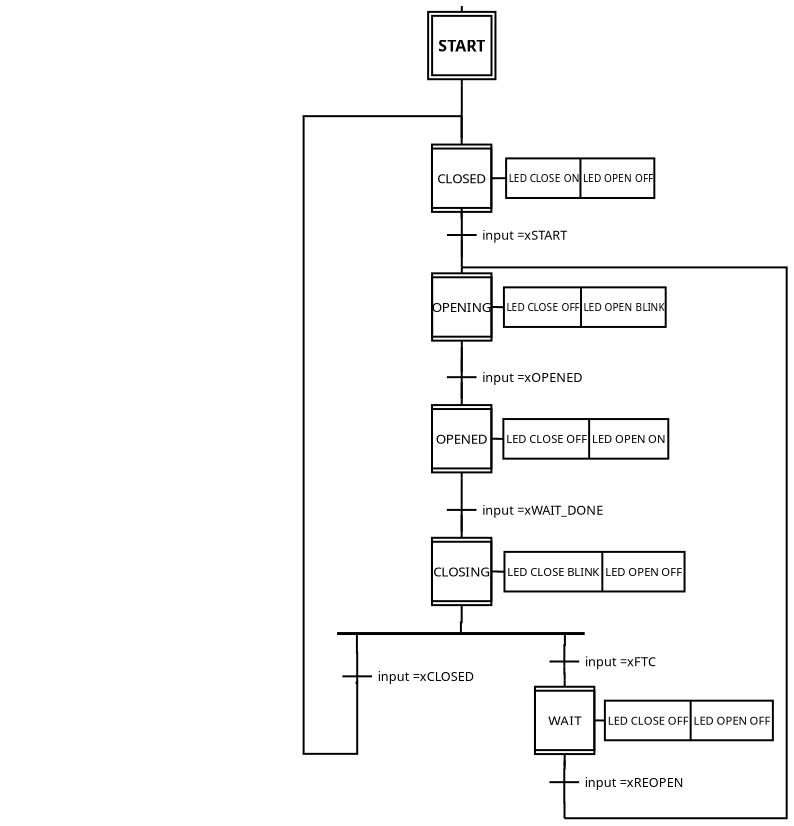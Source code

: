 <?xml version="1.0" encoding="UTF-8"?>
<dia:diagram xmlns:dia="http://www.lysator.liu.se/~alla/dia/">
  <dia:layer name="Background" visible="true" active="true">
    <dia:object type="GRAFCET - Step" version="0" id="O0">
      <dia:attribute name="obj_pos">
        <dia:point val="2.973,-4.027"/>
      </dia:attribute>
      <dia:attribute name="obj_bb">
        <dia:rectangle val="2.723,-4.277;7.223,0.223"/>
      </dia:attribute>
      <dia:attribute name="meta">
        <dia:composite type="dict"/>
      </dia:attribute>
      <dia:attribute name="elem_corner">
        <dia:point val="2.973,-4.027"/>
      </dia:attribute>
      <dia:attribute name="elem_width">
        <dia:real val="4"/>
      </dia:attribute>
      <dia:attribute name="elem_height">
        <dia:real val="4"/>
      </dia:attribute>
      <dia:attribute name="id">
        <dia:string>#START#</dia:string>
      </dia:attribute>
      <dia:attribute name="type">
        <dia:enum val="1"/>
      </dia:attribute>
      <dia:attribute name="active">
        <dia:boolean val="false"/>
      </dia:attribute>
      <dia:attribute name="font">
        <dia:font family="sans" style="80" name="Helvetica-Bold"/>
      </dia:attribute>
      <dia:attribute name="font_size">
        <dia:real val="1"/>
      </dia:attribute>
      <dia:attribute name="font_color">
        <dia:color val="#000000"/>
      </dia:attribute>
      <dia:attribute name="north_pos">
        <dia:point val="4.973,-4.027"/>
      </dia:attribute>
      <dia:attribute name="south_pos">
        <dia:point val="4.965,-0.027"/>
      </dia:attribute>
      <dia:connections>
        <dia:connection handle="8" to="O0" connection="0"/>
      </dia:connections>
    </dia:object>
    <dia:object type="GRAFCET - Step" version="0" id="O1">
      <dia:attribute name="obj_pos">
        <dia:point val="2.966,2.674"/>
      </dia:attribute>
      <dia:attribute name="obj_bb">
        <dia:rectangle val="2.916,-0.027;6.866,6.674"/>
      </dia:attribute>
      <dia:attribute name="meta">
        <dia:composite type="dict"/>
      </dia:attribute>
      <dia:attribute name="elem_corner">
        <dia:point val="2.966,2.674"/>
      </dia:attribute>
      <dia:attribute name="elem_width">
        <dia:real val="3.85"/>
      </dia:attribute>
      <dia:attribute name="elem_height">
        <dia:real val="3.9"/>
      </dia:attribute>
      <dia:attribute name="id">
        <dia:string>#CLOSED#</dia:string>
      </dia:attribute>
      <dia:attribute name="type">
        <dia:enum val="4"/>
      </dia:attribute>
      <dia:attribute name="active">
        <dia:boolean val="false"/>
      </dia:attribute>
      <dia:attribute name="font">
        <dia:font family="sans" style="0" name="Helvetica"/>
      </dia:attribute>
      <dia:attribute name="font_size">
        <dia:real val="0.847"/>
      </dia:attribute>
      <dia:attribute name="font_color">
        <dia:color val="#000000"/>
      </dia:attribute>
      <dia:attribute name="north_pos">
        <dia:point val="4.973,-0.027"/>
      </dia:attribute>
      <dia:attribute name="south_pos">
        <dia:point val="4.966,6.674"/>
      </dia:attribute>
      <dia:connections>
        <dia:connection handle="8" to="O0" connection="1"/>
        <dia:connection handle="9" to="O1" connection="1"/>
      </dia:connections>
    </dia:object>
    <dia:object type="GRAFCET - Transition" version="0" id="O2">
      <dia:attribute name="obj_pos">
        <dia:point val="3.973,6.542"/>
      </dia:attribute>
      <dia:attribute name="obj_bb">
        <dia:rectangle val="3.923,6.148;10.395,8.651"/>
      </dia:attribute>
      <dia:attribute name="meta">
        <dia:composite type="dict"/>
      </dia:attribute>
      <dia:attribute name="elem_corner">
        <dia:point val="3.973,6.542"/>
      </dia:attribute>
      <dia:attribute name="elem_width">
        <dia:real val="2"/>
      </dia:attribute>
      <dia:attribute name="elem_height">
        <dia:real val="2"/>
      </dia:attribute>
      <dia:attribute name="receptivity">
        <dia:string>#input =xSTART#</dia:string>
      </dia:attribute>
      <dia:attribute name="rcep_font">
        <dia:font family="sans" style="0" name="Helvetica"/>
      </dia:attribute>
      <dia:attribute name="rcep_fontheight">
        <dia:real val="0.8"/>
      </dia:attribute>
      <dia:attribute name="rcep_color">
        <dia:color val="#000000"/>
      </dia:attribute>
      <dia:attribute name="north_pos">
        <dia:point val="4.966,6.148"/>
      </dia:attribute>
      <dia:attribute name="south_pos">
        <dia:point val="4.973,8.651"/>
      </dia:attribute>
    </dia:object>
    <dia:object type="GRAFCET - Step" version="0" id="O3">
      <dia:attribute name="obj_pos">
        <dia:point val="2.973,9.177"/>
      </dia:attribute>
      <dia:attribute name="obj_bb">
        <dia:rectangle val="2.923,7.792;7.023,14.472"/>
      </dia:attribute>
      <dia:attribute name="meta">
        <dia:composite type="dict"/>
      </dia:attribute>
      <dia:attribute name="elem_corner">
        <dia:point val="2.973,9.177"/>
      </dia:attribute>
      <dia:attribute name="elem_width">
        <dia:real val="4"/>
      </dia:attribute>
      <dia:attribute name="elem_height">
        <dia:real val="4"/>
      </dia:attribute>
      <dia:attribute name="id">
        <dia:string>#OPENING#</dia:string>
      </dia:attribute>
      <dia:attribute name="type">
        <dia:enum val="4"/>
      </dia:attribute>
      <dia:attribute name="active">
        <dia:boolean val="false"/>
      </dia:attribute>
      <dia:attribute name="font">
        <dia:font family="sans" style="0" name="Helvetica"/>
      </dia:attribute>
      <dia:attribute name="font_size">
        <dia:real val="0.847"/>
      </dia:attribute>
      <dia:attribute name="font_color">
        <dia:color val="#000000"/>
      </dia:attribute>
      <dia:attribute name="north_pos">
        <dia:point val="4.973,7.792"/>
      </dia:attribute>
      <dia:attribute name="south_pos">
        <dia:point val="4.968,14.472"/>
      </dia:attribute>
      <dia:connections>
        <dia:connection handle="8" to="O2" connection="1"/>
        <dia:connection handle="9" to="O11" connection="0"/>
      </dia:connections>
    </dia:object>
    <dia:object type="GRAFCET - Arc" version="0" id="O4">
      <dia:attribute name="obj_pos">
        <dia:point val="-0.31,30.081"/>
      </dia:attribute>
      <dia:attribute name="obj_bb">
        <dia:rectangle val="-3.067,1.49;5.016,33.795"/>
      </dia:attribute>
      <dia:attribute name="meta">
        <dia:composite type="dict"/>
      </dia:attribute>
      <dia:attribute name="orth_points">
        <dia:point val="-0.31,30.081"/>
        <dia:point val="-0.31,33.745"/>
        <dia:point val="-3.017,33.745"/>
        <dia:point val="-3.017,1.54"/>
        <dia:point val="4.966,1.54"/>
        <dia:point val="4.966,2.674"/>
      </dia:attribute>
      <dia:attribute name="orth_orient">
        <dia:enum val="1"/>
        <dia:enum val="0"/>
        <dia:enum val="1"/>
        <dia:enum val="0"/>
        <dia:enum val="1"/>
      </dia:attribute>
      <dia:attribute name="orth_autoroute">
        <dia:boolean val="false"/>
      </dia:attribute>
      <dia:attribute name="uparrow">
        <dia:boolean val="false"/>
      </dia:attribute>
      <dia:connections>
        <dia:connection handle="0" to="O17" connection="1"/>
        <dia:connection handle="1" to="O1" connection="0"/>
      </dia:connections>
    </dia:object>
    <dia:object type="GRAFCET - Vergent" version="0" id="O5">
      <dia:attribute name="obj_pos">
        <dia:point val="-1.325,27.669"/>
      </dia:attribute>
      <dia:attribute name="obj_bb">
        <dia:rectangle val="-1.4,27.594;11.255,27.744"/>
      </dia:attribute>
      <dia:attribute name="meta">
        <dia:composite type="dict"/>
      </dia:attribute>
      <dia:attribute name="conn_endpoints">
        <dia:point val="-1.325,27.669"/>
        <dia:point val="11.18,27.669"/>
      </dia:attribute>
      <dia:attribute name="cpl_north">
        <dia:int val="1"/>
      </dia:attribute>
      <dia:attribute name="cpl_south">
        <dia:int val="1"/>
      </dia:attribute>
      <dia:attribute name="vtype">
        <dia:enum val="0"/>
      </dia:attribute>
    </dia:object>
    <dia:object type="GRAFCET - Condition" version="0" id="O6">
      <dia:attribute name="obj_pos">
        <dia:point val="17.35,7.45"/>
      </dia:attribute>
      <dia:attribute name="obj_bb">
        <dia:rectangle val="17.35,7.45;17.517,8.25"/>
      </dia:attribute>
      <dia:attribute name="meta">
        <dia:composite type="dict"/>
      </dia:attribute>
      <dia:attribute name="conn_endpoints">
        <dia:point val="17.35,7.45"/>
        <dia:point val="17.35,7.45"/>
      </dia:attribute>
      <dia:attribute name="condition">
        <dia:string>##</dia:string>
      </dia:attribute>
      <dia:attribute name="cond_font">
        <dia:font family="sans" style="0" name="Helvetica"/>
      </dia:attribute>
      <dia:attribute name="cond_fontheight">
        <dia:real val="0.8"/>
      </dia:attribute>
      <dia:attribute name="cond_color">
        <dia:color val="#000000"/>
      </dia:attribute>
    </dia:object>
    <dia:object type="GRAFCET - Condition" version="0" id="O7">
      <dia:attribute name="obj_pos">
        <dia:point val="-16.65,6.25"/>
      </dia:attribute>
      <dia:attribute name="obj_bb">
        <dia:rectangle val="-16.65,6.25;-16.483,7.05"/>
      </dia:attribute>
      <dia:attribute name="meta">
        <dia:composite type="dict"/>
      </dia:attribute>
      <dia:attribute name="conn_endpoints">
        <dia:point val="-16.65,6.25"/>
        <dia:point val="-16.65,6.25"/>
      </dia:attribute>
      <dia:attribute name="condition">
        <dia:string>##</dia:string>
      </dia:attribute>
      <dia:attribute name="cond_font">
        <dia:font family="sans" style="0" name="Helvetica"/>
      </dia:attribute>
      <dia:attribute name="cond_fontheight">
        <dia:real val="0.8"/>
      </dia:attribute>
      <dia:attribute name="cond_color">
        <dia:color val="#000000"/>
      </dia:attribute>
    </dia:object>
    <dia:object type="GRAFCET - Condition" version="0" id="O8">
      <dia:attribute name="obj_pos">
        <dia:point val="-18.3,-3"/>
      </dia:attribute>
      <dia:attribute name="obj_bb">
        <dia:rectangle val="-18.3,-3;-18.133,-2.2"/>
      </dia:attribute>
      <dia:attribute name="meta">
        <dia:composite type="dict"/>
      </dia:attribute>
      <dia:attribute name="conn_endpoints">
        <dia:point val="-18.3,-3"/>
        <dia:point val="-18.3,-3"/>
      </dia:attribute>
      <dia:attribute name="condition">
        <dia:string>##</dia:string>
      </dia:attribute>
      <dia:attribute name="cond_font">
        <dia:font family="sans" style="0" name="Helvetica"/>
      </dia:attribute>
      <dia:attribute name="cond_fontheight">
        <dia:real val="0.8"/>
      </dia:attribute>
      <dia:attribute name="cond_color">
        <dia:color val="#000000"/>
      </dia:attribute>
    </dia:object>
    <dia:object type="GRAFCET - Condition" version="0" id="O9">
      <dia:attribute name="obj_pos">
        <dia:point val="17.7,5.8"/>
      </dia:attribute>
      <dia:attribute name="obj_bb">
        <dia:rectangle val="17.7,5.8;17.867,6.6"/>
      </dia:attribute>
      <dia:attribute name="meta">
        <dia:composite type="dict"/>
      </dia:attribute>
      <dia:attribute name="conn_endpoints">
        <dia:point val="17.7,5.8"/>
        <dia:point val="17.7,5.8"/>
      </dia:attribute>
      <dia:attribute name="condition">
        <dia:string>##</dia:string>
      </dia:attribute>
      <dia:attribute name="cond_font">
        <dia:font family="sans" style="0" name="Helvetica"/>
      </dia:attribute>
      <dia:attribute name="cond_fontheight">
        <dia:real val="0.8"/>
      </dia:attribute>
      <dia:attribute name="cond_color">
        <dia:color val="#000000"/>
      </dia:attribute>
    </dia:object>
    <dia:object type="GRAFCET - Action" version="0" id="O10">
      <dia:attribute name="obj_pos">
        <dia:point val="6.466,4.674"/>
      </dia:attribute>
      <dia:attribute name="obj_bb">
        <dia:rectangle val="6.416,3.622;14.626,5.912"/>
      </dia:attribute>
      <dia:attribute name="meta">
        <dia:composite type="dict"/>
      </dia:attribute>
      <dia:attribute name="conn_endpoints">
        <dia:point val="6.466,4.674"/>
        <dia:point val="7.211,4.672"/>
      </dia:attribute>
      <dia:attribute name="text">
        <dia:composite type="text">
          <dia:attribute name="string">
            <dia:string>#LED CLOSE ON
LED OPEN OFF#</dia:string>
          </dia:attribute>
          <dia:attribute name="font">
            <dia:font family="sans" style="0" name="Helvetica"/>
          </dia:attribute>
          <dia:attribute name="height">
            <dia:real val="0.635"/>
          </dia:attribute>
          <dia:attribute name="pos">
            <dia:point val="7.338,4.862"/>
          </dia:attribute>
          <dia:attribute name="color">
            <dia:color val="#000000"/>
          </dia:attribute>
          <dia:attribute name="alignment">
            <dia:enum val="0"/>
          </dia:attribute>
        </dia:composite>
      </dia:attribute>
      <dia:attribute name="macro_call">
        <dia:boolean val="false"/>
      </dia:attribute>
      <dia:connections>
        <dia:connection handle="0" to="O1" connection="2"/>
      </dia:connections>
    </dia:object>
    <dia:object type="GRAFCET - Transition" version="0" id="O11">
      <dia:attribute name="obj_pos">
        <dia:point val="3.968,13.722"/>
      </dia:attribute>
      <dia:attribute name="obj_bb">
        <dia:rectangle val="3.918,13.178;10.888,15.831"/>
      </dia:attribute>
      <dia:attribute name="meta">
        <dia:composite type="dict"/>
      </dia:attribute>
      <dia:attribute name="elem_corner">
        <dia:point val="3.968,13.722"/>
      </dia:attribute>
      <dia:attribute name="elem_width">
        <dia:real val="2"/>
      </dia:attribute>
      <dia:attribute name="elem_height">
        <dia:real val="2"/>
      </dia:attribute>
      <dia:attribute name="receptivity">
        <dia:string>#input =xOPENED#</dia:string>
      </dia:attribute>
      <dia:attribute name="rcep_font">
        <dia:font family="sans" style="0" name="Helvetica"/>
      </dia:attribute>
      <dia:attribute name="rcep_fontheight">
        <dia:real val="0.8"/>
      </dia:attribute>
      <dia:attribute name="rcep_color">
        <dia:color val="#000000"/>
      </dia:attribute>
      <dia:attribute name="north_pos">
        <dia:point val="4.973,13.178"/>
      </dia:attribute>
      <dia:attribute name="south_pos">
        <dia:point val="4.968,15.831"/>
      </dia:attribute>
      <dia:connections>
        <dia:connection handle="8" to="O3" connection="1"/>
        <dia:connection handle="9" to="O12" connection="0"/>
      </dia:connections>
    </dia:object>
    <dia:object type="GRAFCET - Step" version="0" id="O12">
      <dia:attribute name="obj_pos">
        <dia:point val="2.968,15.831"/>
      </dia:attribute>
      <dia:attribute name="obj_bb">
        <dia:rectangle val="2.918,14.972;7.018,19.881"/>
      </dia:attribute>
      <dia:attribute name="meta">
        <dia:composite type="dict"/>
      </dia:attribute>
      <dia:attribute name="elem_corner">
        <dia:point val="2.968,15.831"/>
      </dia:attribute>
      <dia:attribute name="elem_width">
        <dia:real val="4"/>
      </dia:attribute>
      <dia:attribute name="elem_height">
        <dia:real val="4"/>
      </dia:attribute>
      <dia:attribute name="id">
        <dia:string>#OPENED#</dia:string>
      </dia:attribute>
      <dia:attribute name="type">
        <dia:enum val="4"/>
      </dia:attribute>
      <dia:attribute name="active">
        <dia:boolean val="false"/>
      </dia:attribute>
      <dia:attribute name="font">
        <dia:font family="sans" style="0" name="Helvetica"/>
      </dia:attribute>
      <dia:attribute name="font_size">
        <dia:real val="0.847"/>
      </dia:attribute>
      <dia:attribute name="font_color">
        <dia:color val="#000000"/>
      </dia:attribute>
      <dia:attribute name="north_pos">
        <dia:point val="4.968,14.972"/>
      </dia:attribute>
      <dia:attribute name="south_pos">
        <dia:point val="4.968,19.831"/>
      </dia:attribute>
      <dia:connections>
        <dia:connection handle="8" to="O11" connection="1"/>
        <dia:connection handle="9" to="O12" connection="1"/>
      </dia:connections>
    </dia:object>
    <dia:object type="Standard - Text" version="1" id="O13">
      <dia:attribute name="obj_pos">
        <dia:point val="6.983,11.774"/>
      </dia:attribute>
      <dia:attribute name="obj_bb">
        <dia:rectangle val="6.983,11.133;6.983,11.906"/>
      </dia:attribute>
      <dia:attribute name="text">
        <dia:composite type="text">
          <dia:attribute name="string">
            <dia:string>##</dia:string>
          </dia:attribute>
          <dia:attribute name="font">
            <dia:font family="sans" style="0" name="Helvetica"/>
          </dia:attribute>
          <dia:attribute name="height">
            <dia:real val="0.8"/>
          </dia:attribute>
          <dia:attribute name="pos">
            <dia:point val="6.983,11.774"/>
          </dia:attribute>
          <dia:attribute name="color">
            <dia:color val="#000000"/>
          </dia:attribute>
          <dia:attribute name="alignment">
            <dia:enum val="0"/>
          </dia:attribute>
        </dia:composite>
      </dia:attribute>
      <dia:attribute name="valign">
        <dia:enum val="3"/>
      </dia:attribute>
    </dia:object>
    <dia:object type="GRAFCET - Action" version="0" id="O14">
      <dia:attribute name="obj_pos">
        <dia:point val="6.473,11.178"/>
      </dia:attribute>
      <dia:attribute name="obj_bb">
        <dia:rectangle val="6.422,10.135;15.195,12.426"/>
      </dia:attribute>
      <dia:attribute name="meta">
        <dia:composite type="dict"/>
      </dia:attribute>
      <dia:attribute name="conn_endpoints">
        <dia:point val="6.473,11.178"/>
        <dia:point val="7.1,11.185"/>
      </dia:attribute>
      <dia:attribute name="text">
        <dia:composite type="text">
          <dia:attribute name="string">
            <dia:string>#LED CLOSE OFF
LED OPEN BLINK#</dia:string>
          </dia:attribute>
          <dia:attribute name="font">
            <dia:font family="sans" style="0" name="Helvetica"/>
          </dia:attribute>
          <dia:attribute name="height">
            <dia:real val="0.635"/>
          </dia:attribute>
          <dia:attribute name="pos">
            <dia:point val="7.227,11.376"/>
          </dia:attribute>
          <dia:attribute name="color">
            <dia:color val="#000000"/>
          </dia:attribute>
          <dia:attribute name="alignment">
            <dia:enum val="0"/>
          </dia:attribute>
        </dia:composite>
      </dia:attribute>
      <dia:attribute name="macro_call">
        <dia:boolean val="false"/>
      </dia:attribute>
      <dia:connections>
        <dia:connection handle="0" to="O3" connection="2"/>
      </dia:connections>
    </dia:object>
    <dia:object type="GRAFCET - Transition" version="0" id="O15">
      <dia:attribute name="obj_pos">
        <dia:point val="3.966,20.425"/>
      </dia:attribute>
      <dia:attribute name="obj_bb">
        <dia:rectangle val="3.916,19.831;12.101,22.534"/>
      </dia:attribute>
      <dia:attribute name="meta">
        <dia:composite type="dict"/>
      </dia:attribute>
      <dia:attribute name="elem_corner">
        <dia:point val="3.966,20.425"/>
      </dia:attribute>
      <dia:attribute name="elem_width">
        <dia:real val="2"/>
      </dia:attribute>
      <dia:attribute name="elem_height">
        <dia:real val="2"/>
      </dia:attribute>
      <dia:attribute name="receptivity">
        <dia:string>#input =xWAIT_DONE#</dia:string>
      </dia:attribute>
      <dia:attribute name="rcep_font">
        <dia:font family="sans" style="0" name="Helvetica"/>
      </dia:attribute>
      <dia:attribute name="rcep_fontheight">
        <dia:real val="0.8"/>
      </dia:attribute>
      <dia:attribute name="rcep_color">
        <dia:color val="#000000"/>
      </dia:attribute>
      <dia:attribute name="north_pos">
        <dia:point val="4.968,19.831"/>
      </dia:attribute>
      <dia:attribute name="south_pos">
        <dia:point val="4.966,22.534"/>
      </dia:attribute>
      <dia:connections>
        <dia:connection handle="8" to="O12" connection="1"/>
        <dia:connection handle="9" to="O16" connection="0"/>
      </dia:connections>
    </dia:object>
    <dia:object type="GRAFCET - Step" version="0" id="O16">
      <dia:attribute name="obj_pos">
        <dia:point val="2.966,22.534"/>
      </dia:attribute>
      <dia:attribute name="obj_bb">
        <dia:rectangle val="2.916,21.675;7.016,27.669"/>
      </dia:attribute>
      <dia:attribute name="meta">
        <dia:composite type="dict"/>
      </dia:attribute>
      <dia:attribute name="elem_corner">
        <dia:point val="2.966,22.534"/>
      </dia:attribute>
      <dia:attribute name="elem_width">
        <dia:real val="4"/>
      </dia:attribute>
      <dia:attribute name="elem_height">
        <dia:real val="4"/>
      </dia:attribute>
      <dia:attribute name="id">
        <dia:string>#CLOSING#</dia:string>
      </dia:attribute>
      <dia:attribute name="type">
        <dia:enum val="4"/>
      </dia:attribute>
      <dia:attribute name="active">
        <dia:boolean val="false"/>
      </dia:attribute>
      <dia:attribute name="font">
        <dia:font family="sans" style="0" name="Helvetica"/>
      </dia:attribute>
      <dia:attribute name="font_size">
        <dia:real val="0.847"/>
      </dia:attribute>
      <dia:attribute name="font_color">
        <dia:color val="#000000"/>
      </dia:attribute>
      <dia:attribute name="north_pos">
        <dia:point val="4.966,21.675"/>
      </dia:attribute>
      <dia:attribute name="south_pos">
        <dia:point val="4.928,27.669"/>
      </dia:attribute>
      <dia:connections>
        <dia:connection handle="8" to="O15" connection="1"/>
        <dia:connection handle="9" to="O5" connection="4"/>
      </dia:connections>
    </dia:object>
    <dia:object type="GRAFCET - Transition" version="0" id="O17">
      <dia:attribute name="obj_pos">
        <dia:point val="-1.31,28.831"/>
      </dia:attribute>
      <dia:attribute name="obj_bb">
        <dia:rectangle val="-1.36,27.669;5.53,30.881"/>
      </dia:attribute>
      <dia:attribute name="meta">
        <dia:composite type="dict"/>
      </dia:attribute>
      <dia:attribute name="elem_corner">
        <dia:point val="-1.31,28.831"/>
      </dia:attribute>
      <dia:attribute name="elem_width">
        <dia:real val="2"/>
      </dia:attribute>
      <dia:attribute name="elem_height">
        <dia:real val="2"/>
      </dia:attribute>
      <dia:attribute name="receptivity">
        <dia:string>#input =xCLOSED#</dia:string>
      </dia:attribute>
      <dia:attribute name="rcep_font">
        <dia:font family="sans" style="0" name="Helvetica"/>
      </dia:attribute>
      <dia:attribute name="rcep_fontheight">
        <dia:real val="0.8"/>
      </dia:attribute>
      <dia:attribute name="rcep_color">
        <dia:color val="#000000"/>
      </dia:attribute>
      <dia:attribute name="north_pos">
        <dia:point val="-0.325,27.669"/>
      </dia:attribute>
      <dia:attribute name="south_pos">
        <dia:point val="-0.345,30.217"/>
      </dia:attribute>
      <dia:connections>
        <dia:connection handle="8" to="O5" connection="1"/>
      </dia:connections>
    </dia:object>
    <dia:object type="GRAFCET - Arc" version="0" id="O18">
      <dia:attribute name="obj_pos">
        <dia:point val="4.973,9.177"/>
      </dia:attribute>
      <dia:attribute name="obj_bb">
        <dia:rectangle val="4.923,8.827;21.73,37.349"/>
      </dia:attribute>
      <dia:attribute name="meta">
        <dia:composite type="dict"/>
      </dia:attribute>
      <dia:attribute name="orth_points">
        <dia:point val="4.973,9.177"/>
        <dia:point val="21.381,9.177"/>
        <dia:point val="21.381,36.998"/>
        <dia:point val="10.16,36.998"/>
      </dia:attribute>
      <dia:attribute name="orth_orient">
        <dia:enum val="0"/>
        <dia:enum val="1"/>
        <dia:enum val="0"/>
      </dia:attribute>
      <dia:attribute name="orth_autoroute">
        <dia:boolean val="false"/>
      </dia:attribute>
      <dia:attribute name="uparrow">
        <dia:boolean val="true"/>
      </dia:attribute>
      <dia:connections>
        <dia:connection handle="0" to="O3" connection="0"/>
      </dia:connections>
    </dia:object>
    <dia:object type="GRAFCET - Transition" version="0" id="O19">
      <dia:attribute name="obj_pos">
        <dia:point val="9.152,28.082"/>
      </dia:attribute>
      <dia:attribute name="obj_bb">
        <dia:rectangle val="9.102,27.669;14.78,30.132"/>
      </dia:attribute>
      <dia:attribute name="meta">
        <dia:composite type="dict"/>
      </dia:attribute>
      <dia:attribute name="elem_corner">
        <dia:point val="9.152,28.082"/>
      </dia:attribute>
      <dia:attribute name="elem_width">
        <dia:real val="2"/>
      </dia:attribute>
      <dia:attribute name="elem_height">
        <dia:real val="2"/>
      </dia:attribute>
      <dia:attribute name="receptivity">
        <dia:string>#input =xFTC#</dia:string>
      </dia:attribute>
      <dia:attribute name="rcep_font">
        <dia:font family="sans" style="0" name="Helvetica"/>
      </dia:attribute>
      <dia:attribute name="rcep_fontheight">
        <dia:real val="0.8"/>
      </dia:attribute>
      <dia:attribute name="rcep_color">
        <dia:color val="#000000"/>
      </dia:attribute>
      <dia:attribute name="north_pos">
        <dia:point val="10.18,27.669"/>
      </dia:attribute>
      <dia:attribute name="south_pos">
        <dia:point val="10.152,29.332"/>
      </dia:attribute>
      <dia:connections>
        <dia:connection handle="8" to="O5" connection="0"/>
      </dia:connections>
    </dia:object>
    <dia:object type="GRAFCET - Action" version="0" id="O20">
      <dia:attribute name="obj_pos">
        <dia:point val="6.468,17.831"/>
      </dia:attribute>
      <dia:attribute name="obj_bb">
        <dia:rectangle val="6.417,16.787;15.325,19.099"/>
      </dia:attribute>
      <dia:attribute name="meta">
        <dia:composite type="dict"/>
      </dia:attribute>
      <dia:attribute name="conn_endpoints">
        <dia:point val="6.468,17.831"/>
        <dia:point val="7.072,17.837"/>
      </dia:attribute>
      <dia:attribute name="text">
        <dia:composite type="text">
          <dia:attribute name="string">
            <dia:string>#LED CLOSE OFF
LED OPEN ON#</dia:string>
          </dia:attribute>
          <dia:attribute name="font">
            <dia:font family="sans" style="0" name="Helvetica"/>
          </dia:attribute>
          <dia:attribute name="height">
            <dia:real val="0.706"/>
          </dia:attribute>
          <dia:attribute name="pos">
            <dia:point val="7.213,18.049"/>
          </dia:attribute>
          <dia:attribute name="color">
            <dia:color val="#000000"/>
          </dia:attribute>
          <dia:attribute name="alignment">
            <dia:enum val="0"/>
          </dia:attribute>
        </dia:composite>
      </dia:attribute>
      <dia:attribute name="macro_call">
        <dia:boolean val="false"/>
      </dia:attribute>
      <dia:connections>
        <dia:connection handle="0" to="O12" connection="2"/>
      </dia:connections>
    </dia:object>
    <dia:object type="GRAFCET - Action" version="0" id="O21">
      <dia:attribute name="obj_pos">
        <dia:point val="6.466,24.534"/>
      </dia:attribute>
      <dia:attribute name="obj_bb">
        <dia:rectangle val="6.415,23.495;16.136,25.806"/>
      </dia:attribute>
      <dia:attribute name="meta">
        <dia:composite type="dict"/>
      </dia:attribute>
      <dia:attribute name="conn_endpoints">
        <dia:point val="6.466,24.534"/>
        <dia:point val="7.128,24.545"/>
      </dia:attribute>
      <dia:attribute name="text">
        <dia:composite type="text">
          <dia:attribute name="string">
            <dia:string>#LED CLOSE BLINK
LED OPEN OFF#</dia:string>
          </dia:attribute>
          <dia:attribute name="font">
            <dia:font family="sans" style="0" name="Helvetica"/>
          </dia:attribute>
          <dia:attribute name="height">
            <dia:real val="0.706"/>
          </dia:attribute>
          <dia:attribute name="pos">
            <dia:point val="7.269,24.756"/>
          </dia:attribute>
          <dia:attribute name="color">
            <dia:color val="#000000"/>
          </dia:attribute>
          <dia:attribute name="alignment">
            <dia:enum val="0"/>
          </dia:attribute>
        </dia:composite>
      </dia:attribute>
      <dia:attribute name="macro_call">
        <dia:boolean val="false"/>
      </dia:attribute>
      <dia:connections>
        <dia:connection handle="0" to="O16" connection="2"/>
      </dia:connections>
    </dia:object>
    <dia:object type="GRAFCET - Step" version="0" id="O22">
      <dia:attribute name="obj_pos">
        <dia:point val="8.168,30.057"/>
      </dia:attribute>
      <dia:attribute name="obj_bb">
        <dia:rectangle val="8.118,29.332;12.218,34.372"/>
      </dia:attribute>
      <dia:attribute name="meta">
        <dia:composite type="dict"/>
      </dia:attribute>
      <dia:attribute name="elem_corner">
        <dia:point val="8.168,30.057"/>
      </dia:attribute>
      <dia:attribute name="elem_width">
        <dia:real val="4"/>
      </dia:attribute>
      <dia:attribute name="elem_height">
        <dia:real val="4"/>
      </dia:attribute>
      <dia:attribute name="id">
        <dia:string>#WAIT#</dia:string>
      </dia:attribute>
      <dia:attribute name="type">
        <dia:enum val="4"/>
      </dia:attribute>
      <dia:attribute name="active">
        <dia:boolean val="false"/>
      </dia:attribute>
      <dia:attribute name="font">
        <dia:font family="sans" style="0" name="Helvetica"/>
      </dia:attribute>
      <dia:attribute name="font_size">
        <dia:real val="0.847"/>
      </dia:attribute>
      <dia:attribute name="font_color">
        <dia:color val="#000000"/>
      </dia:attribute>
      <dia:attribute name="north_pos">
        <dia:point val="10.152,29.332"/>
      </dia:attribute>
      <dia:attribute name="south_pos">
        <dia:point val="10.16,34.372"/>
      </dia:attribute>
      <dia:connections>
        <dia:connection handle="8" to="O19" connection="1"/>
      </dia:connections>
    </dia:object>
    <dia:object type="GRAFCET - Transition" version="0" id="O23">
      <dia:attribute name="obj_pos">
        <dia:point val="9.148,34.176"/>
      </dia:attribute>
      <dia:attribute name="obj_bb">
        <dia:rectangle val="9.098,34.057;16.031,36.998"/>
      </dia:attribute>
      <dia:attribute name="meta">
        <dia:composite type="dict"/>
      </dia:attribute>
      <dia:attribute name="elem_corner">
        <dia:point val="9.148,34.176"/>
      </dia:attribute>
      <dia:attribute name="elem_width">
        <dia:real val="2"/>
      </dia:attribute>
      <dia:attribute name="elem_height">
        <dia:real val="2"/>
      </dia:attribute>
      <dia:attribute name="receptivity">
        <dia:string>#input =xREOPEN#</dia:string>
      </dia:attribute>
      <dia:attribute name="rcep_font">
        <dia:font family="sans" style="0" name="Helvetica"/>
      </dia:attribute>
      <dia:attribute name="rcep_fontheight">
        <dia:real val="0.8"/>
      </dia:attribute>
      <dia:attribute name="rcep_color">
        <dia:color val="#000000"/>
      </dia:attribute>
      <dia:attribute name="north_pos">
        <dia:point val="10.168,34.057"/>
      </dia:attribute>
      <dia:attribute name="south_pos">
        <dia:point val="10.16,36.998"/>
      </dia:attribute>
      <dia:connections>
        <dia:connection handle="8" to="O22" connection="1"/>
      </dia:connections>
    </dia:object>
    <dia:object type="GRAFCET - Action" version="0" id="O24">
      <dia:attribute name="obj_pos">
        <dia:point val="11.668,32.057"/>
      </dia:attribute>
      <dia:attribute name="obj_bb">
        <dia:rectangle val="11.618,31.01;20.664,33.321"/>
      </dia:attribute>
      <dia:attribute name="meta">
        <dia:composite type="dict"/>
      </dia:attribute>
      <dia:attribute name="conn_endpoints">
        <dia:point val="11.668,32.057"/>
        <dia:point val="12.199,32.06"/>
      </dia:attribute>
      <dia:attribute name="text">
        <dia:composite type="text">
          <dia:attribute name="string">
            <dia:string>#LED CLOSE OFF
LED OPEN OFF#</dia:string>
          </dia:attribute>
          <dia:attribute name="font">
            <dia:font family="sans" style="0" name="Helvetica"/>
          </dia:attribute>
          <dia:attribute name="height">
            <dia:real val="0.706"/>
          </dia:attribute>
          <dia:attribute name="pos">
            <dia:point val="12.34,32.271"/>
          </dia:attribute>
          <dia:attribute name="color">
            <dia:color val="#000000"/>
          </dia:attribute>
          <dia:attribute name="alignment">
            <dia:enum val="0"/>
          </dia:attribute>
        </dia:composite>
      </dia:attribute>
      <dia:attribute name="macro_call">
        <dia:boolean val="false"/>
      </dia:attribute>
      <dia:connections>
        <dia:connection handle="0" to="O22" connection="2"/>
      </dia:connections>
    </dia:object>
  </dia:layer>
</dia:diagram>
